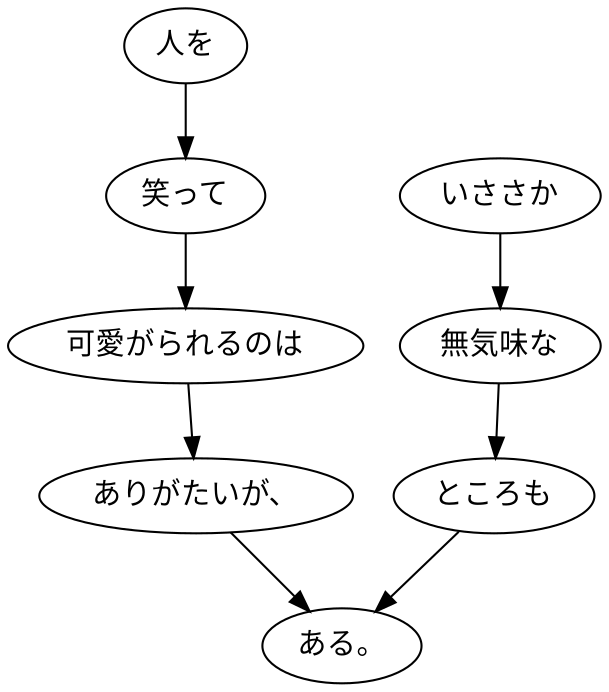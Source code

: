 digraph graph835 {
	node0 [label="人を"];
	node1 [label="笑って"];
	node2 [label="可愛がられるのは"];
	node3 [label="ありがたいが、"];
	node4 [label="いささか"];
	node5 [label="無気味な"];
	node6 [label="ところも"];
	node7 [label="ある。"];
	node0 -> node1;
	node1 -> node2;
	node2 -> node3;
	node3 -> node7;
	node4 -> node5;
	node5 -> node6;
	node6 -> node7;
}
